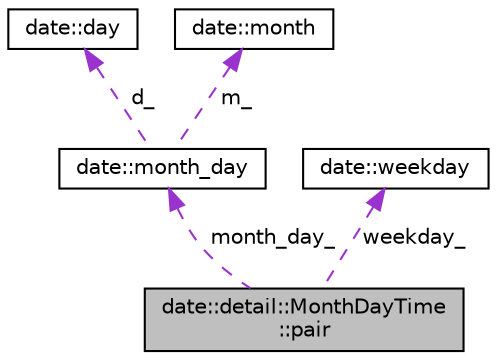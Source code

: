 digraph "date::detail::MonthDayTime::pair"
{
 // LATEX_PDF_SIZE
  edge [fontname="Helvetica",fontsize="10",labelfontname="Helvetica",labelfontsize="10"];
  node [fontname="Helvetica",fontsize="10",shape=record];
  Node1 [label="date::detail::MonthDayTime\l::pair",height=0.2,width=0.4,color="black", fillcolor="grey75", style="filled", fontcolor="black",tooltip=" "];
  Node2 -> Node1 [dir="back",color="darkorchid3",fontsize="10",style="dashed",label=" month_day_" ];
  Node2 [label="date::month_day",height=0.2,width=0.4,color="black", fillcolor="white", style="filled",URL="$classdate_1_1month__day.html",tooltip=" "];
  Node3 -> Node2 [dir="back",color="darkorchid3",fontsize="10",style="dashed",label=" d_" ];
  Node3 [label="date::day",height=0.2,width=0.4,color="black", fillcolor="white", style="filled",URL="$classdate_1_1day.html",tooltip=" "];
  Node4 -> Node2 [dir="back",color="darkorchid3",fontsize="10",style="dashed",label=" m_" ];
  Node4 [label="date::month",height=0.2,width=0.4,color="black", fillcolor="white", style="filled",URL="$classdate_1_1month.html",tooltip=" "];
  Node5 -> Node1 [dir="back",color="darkorchid3",fontsize="10",style="dashed",label=" weekday_" ];
  Node5 [label="date::weekday",height=0.2,width=0.4,color="black", fillcolor="white", style="filled",URL="$classdate_1_1weekday.html",tooltip=" "];
}
